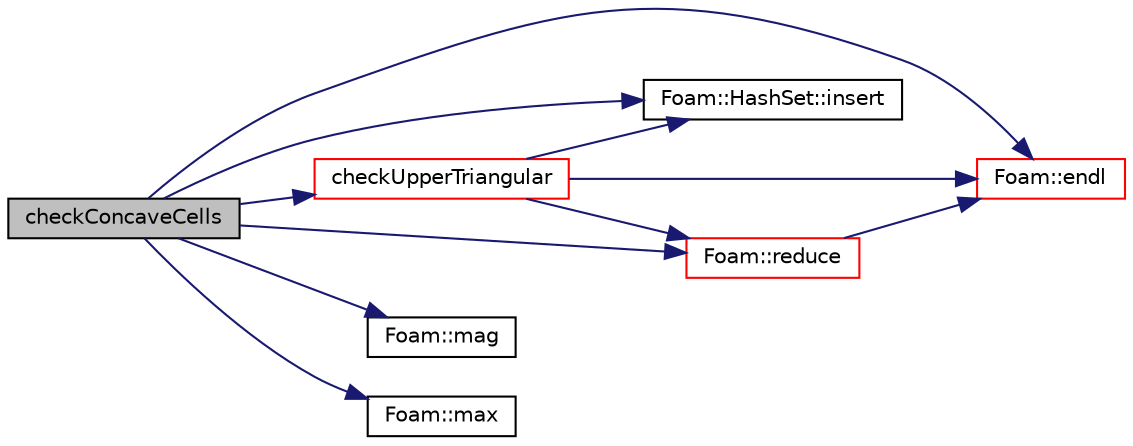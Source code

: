 digraph "checkConcaveCells"
{
  bgcolor="transparent";
  edge [fontname="Helvetica",fontsize="10",labelfontname="Helvetica",labelfontsize="10"];
  node [fontname="Helvetica",fontsize="10",shape=record];
  rankdir="LR";
  Node12835 [label="checkConcaveCells",height=0.2,width=0.4,color="black", fillcolor="grey75", style="filled", fontcolor="black"];
  Node12835 -> Node12836 [color="midnightblue",fontsize="10",style="solid",fontname="Helvetica"];
  Node12836 [label="checkUpperTriangular",height=0.2,width=0.4,color="red",URL="$a28685.html#a5f7e2aafe336b558e201a39133e5d744",tooltip="Check face ordering. "];
  Node12836 -> Node12837 [color="midnightblue",fontsize="10",style="solid",fontname="Helvetica"];
  Node12837 [label="Foam::endl",height=0.2,width=0.4,color="red",URL="$a21851.html#a2db8fe02a0d3909e9351bb4275b23ce4",tooltip="Add newline and flush stream. "];
  Node12836 -> Node12839 [color="midnightblue",fontsize="10",style="solid",fontname="Helvetica"];
  Node12839 [label="Foam::HashSet::insert",height=0.2,width=0.4,color="black",URL="$a26829.html#a49f0753d9652681fc3a81f59951a0ad7",tooltip="Insert a new entry. "];
  Node12836 -> Node12841 [color="midnightblue",fontsize="10",style="solid",fontname="Helvetica"];
  Node12841 [label="Foam::reduce",height=0.2,width=0.4,color="red",URL="$a21851.html#a7ffd6af4acc2eb9ba72ee296b5ecda23"];
  Node12841 -> Node12837 [color="midnightblue",fontsize="10",style="solid",fontname="Helvetica"];
  Node12835 -> Node12837 [color="midnightblue",fontsize="10",style="solid",fontname="Helvetica"];
  Node12835 -> Node12839 [color="midnightblue",fontsize="10",style="solid",fontname="Helvetica"];
  Node12835 -> Node12974 [color="midnightblue",fontsize="10",style="solid",fontname="Helvetica"];
  Node12974 [label="Foam::mag",height=0.2,width=0.4,color="black",URL="$a21851.html#a929da2a3fdcf3dacbbe0487d3a330dae"];
  Node12835 -> Node12861 [color="midnightblue",fontsize="10",style="solid",fontname="Helvetica"];
  Node12861 [label="Foam::max",height=0.2,width=0.4,color="black",URL="$a21851.html#ac993e906cf2774ae77e666bc24e81733"];
  Node12835 -> Node12841 [color="midnightblue",fontsize="10",style="solid",fontname="Helvetica"];
}
